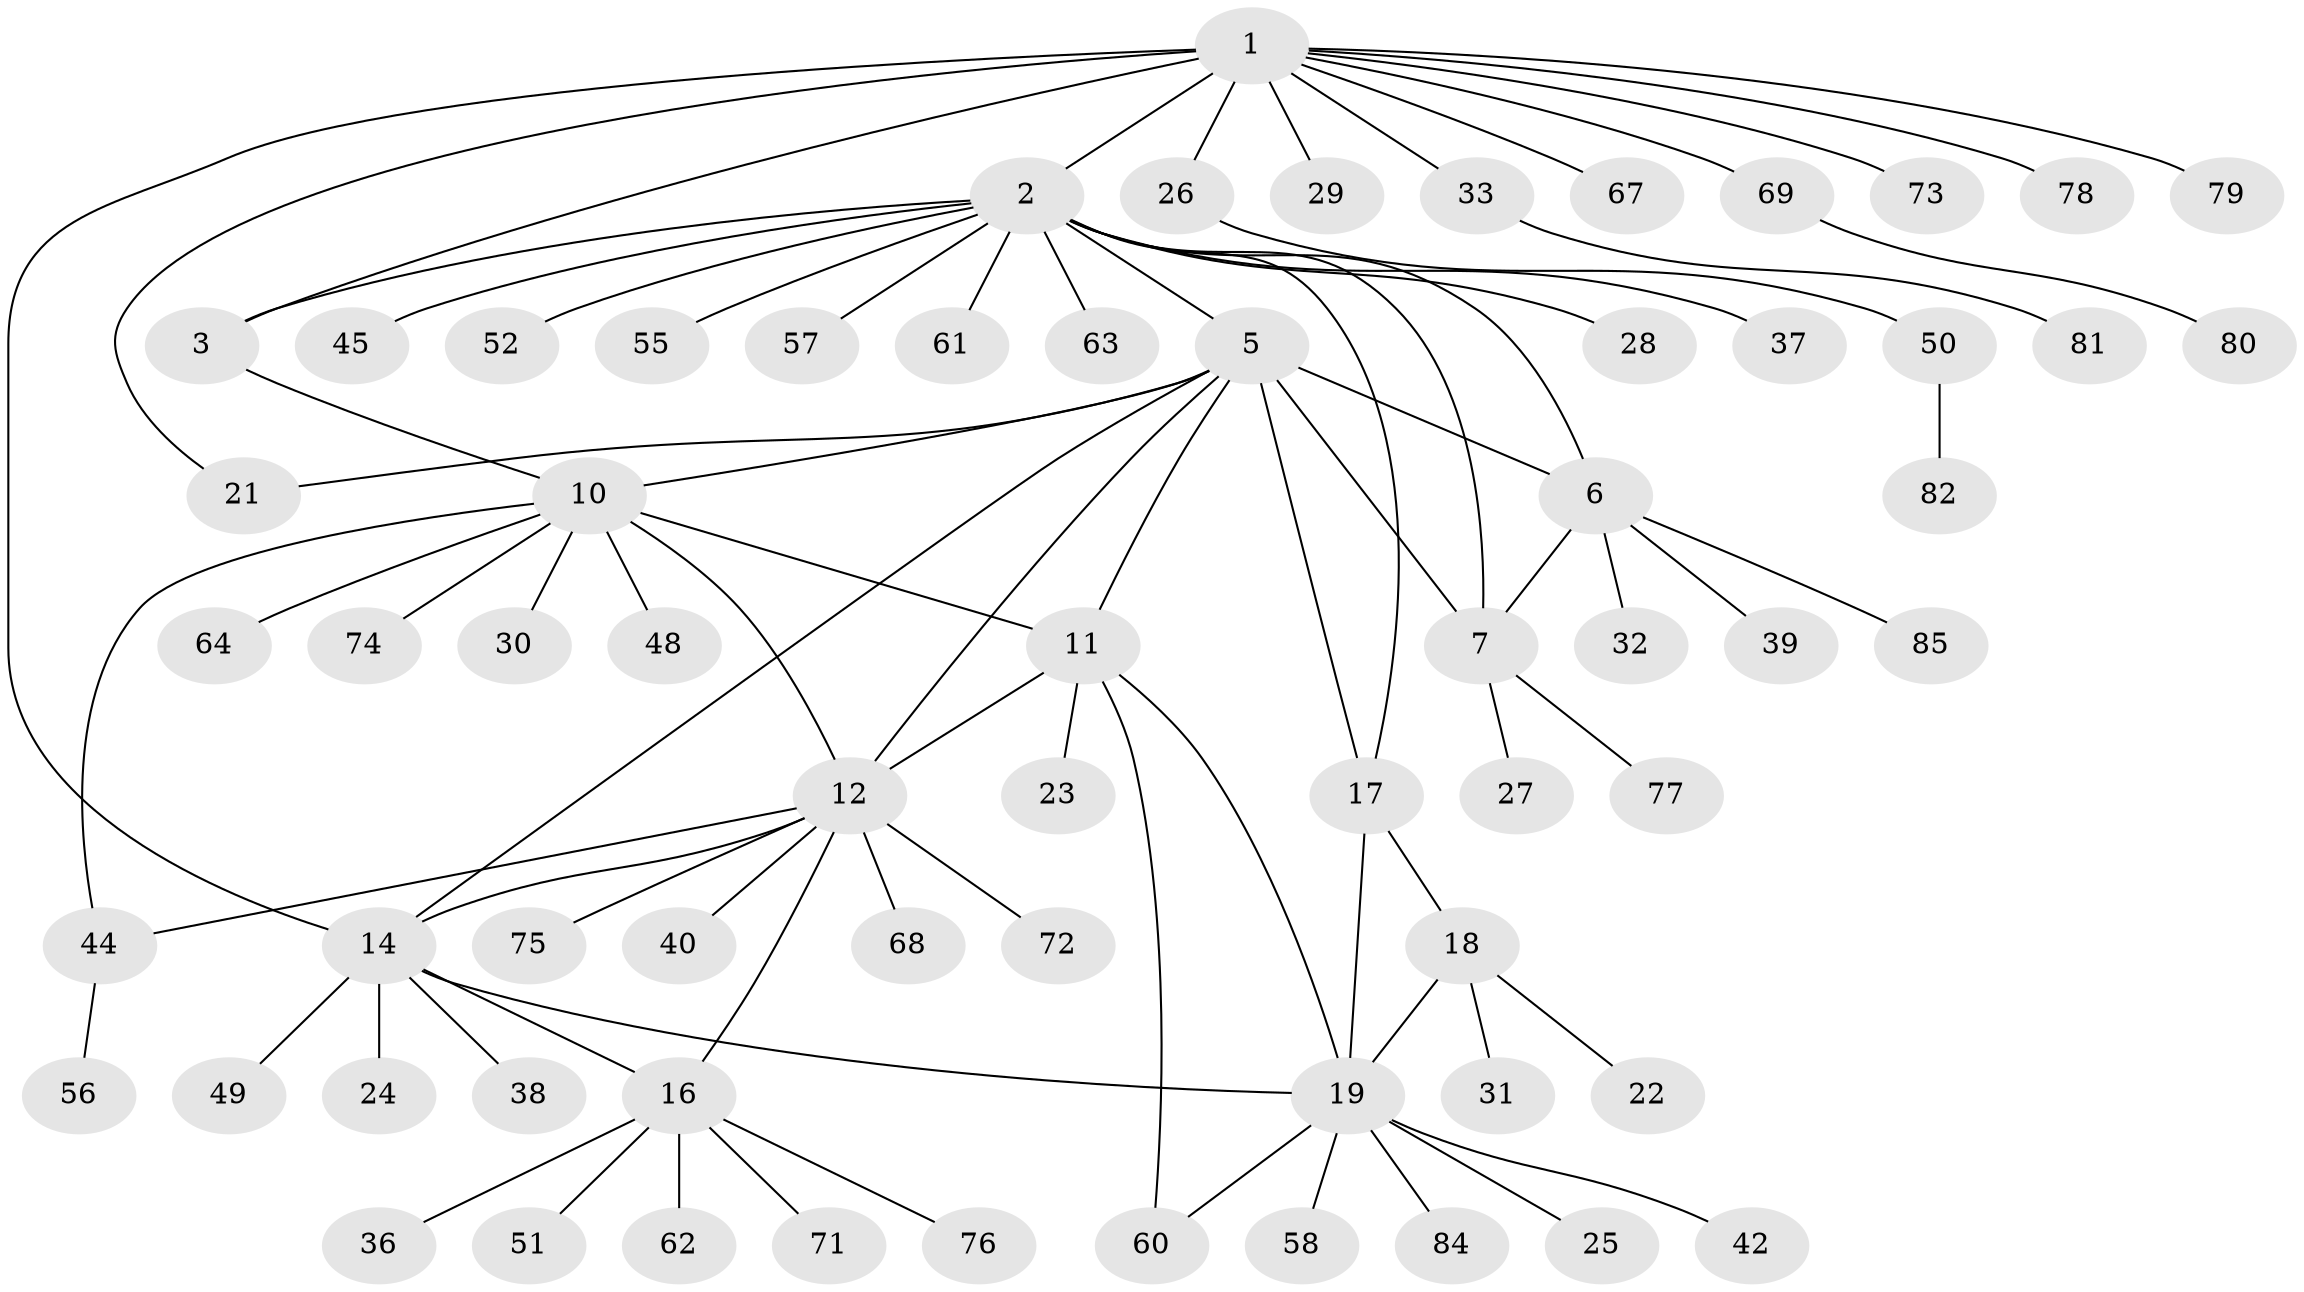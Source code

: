 // Generated by graph-tools (version 1.1) at 2025/52/02/27/25 19:52:19]
// undirected, 66 vertices, 83 edges
graph export_dot {
graph [start="1"]
  node [color=gray90,style=filled];
  1 [super="+4"];
  2 [super="+8"];
  3;
  5 [super="+9"];
  6 [super="+83"];
  7 [super="+46"];
  10 [super="+66"];
  11 [super="+86"];
  12 [super="+13"];
  14 [super="+15"];
  16 [super="+43"];
  17 [super="+41"];
  18 [super="+70"];
  19 [super="+20"];
  21;
  22;
  23;
  24;
  25;
  26;
  27;
  28;
  29 [super="+35"];
  30;
  31;
  32;
  33 [super="+34"];
  36;
  37 [super="+47"];
  38;
  39 [super="+54"];
  40 [super="+59"];
  42;
  44;
  45;
  48;
  49;
  50 [super="+53"];
  51;
  52;
  55;
  56;
  57 [super="+65"];
  58;
  60;
  61;
  62;
  63;
  64;
  67;
  68;
  69;
  71;
  72;
  73;
  74;
  75;
  76;
  77;
  78;
  79;
  80;
  81;
  82;
  84;
  85;
  1 -- 2 [weight=2];
  1 -- 3 [weight=2];
  1 -- 14;
  1 -- 26;
  1 -- 29;
  1 -- 33;
  1 -- 67;
  1 -- 69;
  1 -- 73;
  1 -- 78;
  1 -- 79;
  1 -- 21;
  2 -- 3;
  2 -- 17;
  2 -- 28;
  2 -- 37;
  2 -- 45;
  2 -- 55;
  2 -- 5;
  2 -- 6;
  2 -- 7;
  2 -- 52;
  2 -- 57;
  2 -- 61;
  2 -- 63;
  3 -- 10;
  5 -- 6;
  5 -- 7;
  5 -- 17;
  5 -- 21;
  5 -- 10 [weight=2];
  5 -- 11;
  5 -- 12;
  5 -- 14;
  6 -- 7;
  6 -- 32;
  6 -- 39;
  6 -- 85;
  7 -- 27;
  7 -- 77;
  10 -- 11;
  10 -- 12;
  10 -- 30;
  10 -- 44;
  10 -- 48;
  10 -- 64;
  10 -- 74;
  11 -- 12;
  11 -- 23;
  11 -- 60;
  11 -- 19;
  12 -- 68;
  12 -- 40;
  12 -- 72;
  12 -- 75;
  12 -- 44;
  12 -- 14 [weight=2];
  12 -- 16;
  14 -- 16 [weight=2];
  14 -- 24;
  14 -- 49;
  14 -- 19;
  14 -- 38;
  16 -- 36;
  16 -- 51;
  16 -- 62;
  16 -- 71;
  16 -- 76;
  17 -- 18;
  17 -- 19 [weight=2];
  18 -- 19 [weight=2];
  18 -- 22;
  18 -- 31;
  19 -- 42;
  19 -- 58;
  19 -- 60;
  19 -- 84;
  19 -- 25;
  26 -- 50;
  33 -- 81;
  44 -- 56;
  50 -- 82;
  69 -- 80;
}

